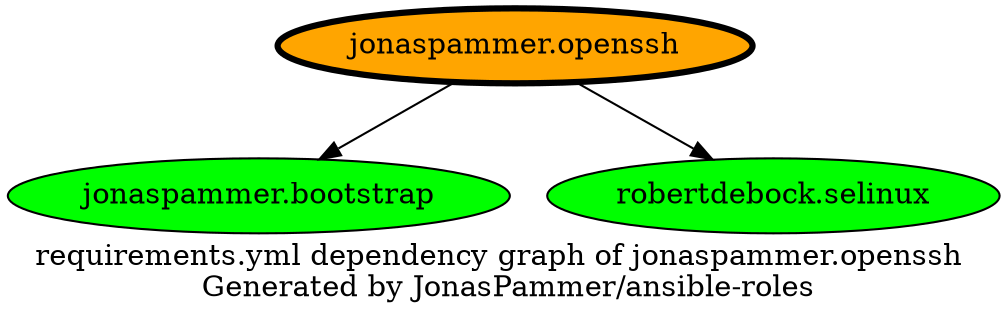 digraph hierarchy {
  label = "requirements.yml dependency graph of jonaspammer.openssh \n Generated by JonasPammer/ansible-roles" ;
  overlap=false

  {
    "jonaspammer.openssh" [fillcolor=orange style=filled penwidth=3]
    "jonaspammer.bootstrap" [fillcolor=green style=filled ]
    "robertdebock.selinux" [fillcolor=green style=filled ]
  }


  "jonaspammer.openssh" -> {"jonaspammer.bootstrap" "robertdebock.selinux"}
}